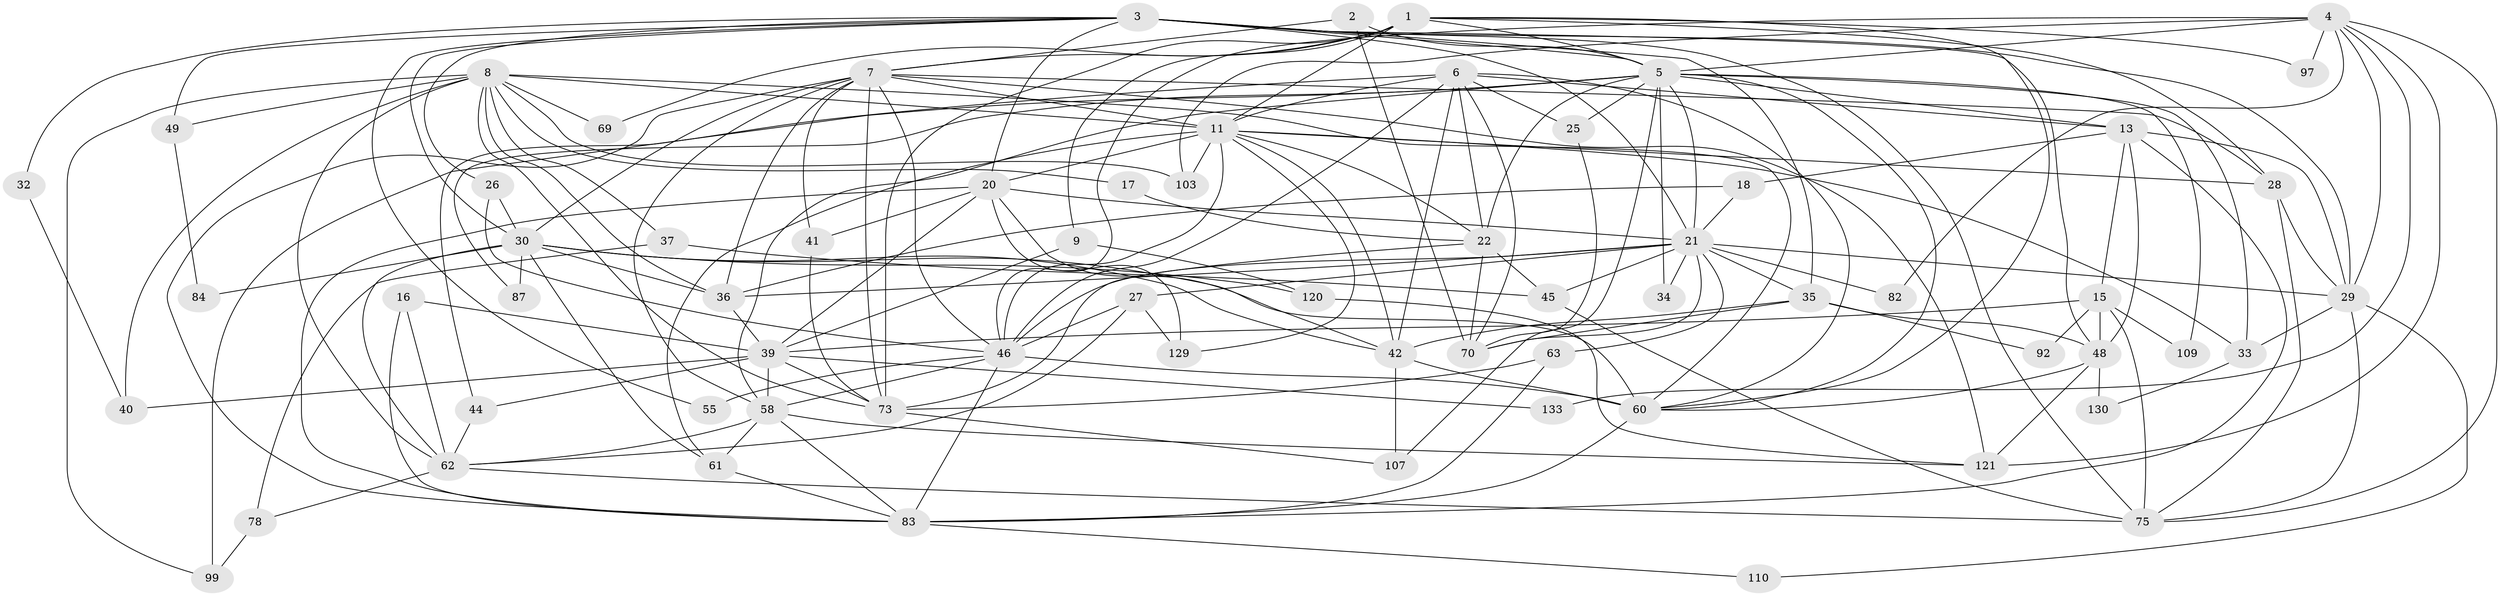 // original degree distribution, {5: 0.13533834586466165, 4: 0.23308270676691728, 2: 0.19548872180451127, 8: 0.03007518796992481, 3: 0.24060150375939848, 6: 0.12030075187969924, 7: 0.045112781954887216}
// Generated by graph-tools (version 1.1) at 2025/14/03/09/25 04:14:59]
// undirected, 66 vertices, 182 edges
graph export_dot {
graph [start="1"]
  node [color=gray90,style=filled];
  1 [super="+67"];
  2;
  3 [super="+14+43"];
  4 [super="+81+12"];
  5 [super="+47+68+104"];
  6 [super="+117+105+126"];
  7 [super="+19+10"];
  8 [super="+50+96+125"];
  9;
  11 [super="+76+65+124+51"];
  13 [super="+108+123"];
  15;
  16;
  17;
  18;
  20 [super="+77"];
  21 [super="+85+24+74+23"];
  22 [super="+57"];
  25 [super="+127"];
  26;
  27 [super="+93"];
  28 [super="+31"];
  29;
  30 [super="+66"];
  32;
  33;
  34;
  35 [super="+38"];
  36 [super="+79"];
  37 [super="+56"];
  39 [super="+53+64"];
  40;
  41;
  42 [super="+59+71"];
  44 [super="+98"];
  45;
  46 [super="+80"];
  48 [super="+88"];
  49;
  55;
  58 [super="+91"];
  60 [super="+132+115"];
  61;
  62 [super="+116"];
  63;
  69;
  70 [super="+94"];
  73 [super="+95"];
  75 [super="+100"];
  78;
  82;
  83 [super="+112+111+128"];
  84;
  87;
  92;
  97;
  99;
  103;
  107;
  109;
  110;
  120;
  121;
  129;
  130;
  133;
  1 -- 5;
  1 -- 7;
  1 -- 11;
  1 -- 28;
  1 -- 73;
  1 -- 97;
  1 -- 69;
  1 -- 9;
  1 -- 60;
  2 -- 70;
  2 -- 5 [weight=2];
  2 -- 7;
  3 -- 48;
  3 -- 26 [weight=2];
  3 -- 32;
  3 -- 75;
  3 -- 49;
  3 -- 55;
  3 -- 29;
  3 -- 30;
  3 -- 21;
  3 -- 20;
  3 -- 5 [weight=2];
  3 -- 35;
  4 -- 75;
  4 -- 133;
  4 -- 97;
  4 -- 103;
  4 -- 46;
  4 -- 82;
  4 -- 121;
  4 -- 29;
  4 -- 5 [weight=2];
  5 -- 13 [weight=2];
  5 -- 58;
  5 -- 34;
  5 -- 109;
  5 -- 21;
  5 -- 22;
  5 -- 33;
  5 -- 99;
  5 -- 107;
  5 -- 87;
  5 -- 25;
  5 -- 60;
  6 -- 60;
  6 -- 46 [weight=2];
  6 -- 70;
  6 -- 25;
  6 -- 22;
  6 -- 11;
  6 -- 42;
  6 -- 44;
  6 -- 13;
  7 -- 121;
  7 -- 41;
  7 -- 58;
  7 -- 11;
  7 -- 30;
  7 -- 83;
  7 -- 46;
  7 -- 28;
  7 -- 36;
  7 -- 73;
  8 -- 62;
  8 -- 36;
  8 -- 37 [weight=2];
  8 -- 40 [weight=2];
  8 -- 49 [weight=2];
  8 -- 11;
  8 -- 17;
  8 -- 99;
  8 -- 69 [weight=2];
  8 -- 73;
  8 -- 103;
  8 -- 60;
  9 -- 120;
  9 -- 39;
  11 -- 20;
  11 -- 129;
  11 -- 22;
  11 -- 103;
  11 -- 28;
  11 -- 42;
  11 -- 33;
  11 -- 61;
  11 -- 46;
  13 -- 15;
  13 -- 18;
  13 -- 48;
  13 -- 29;
  13 -- 83;
  15 -- 75;
  15 -- 39;
  15 -- 48;
  15 -- 92;
  15 -- 109;
  16 -- 39 [weight=2];
  16 -- 83;
  16 -- 62;
  17 -- 22;
  18 -- 36;
  18 -- 21;
  20 -- 129;
  20 -- 41;
  20 -- 42;
  20 -- 83;
  20 -- 39;
  20 -- 21;
  21 -- 70;
  21 -- 45;
  21 -- 27;
  21 -- 63;
  21 -- 36;
  21 -- 34;
  21 -- 35;
  21 -- 82;
  21 -- 29;
  21 -- 46;
  22 -- 70 [weight=2];
  22 -- 73 [weight=2];
  22 -- 45;
  25 -- 70;
  26 -- 30;
  26 -- 46;
  27 -- 46;
  27 -- 129;
  27 -- 62;
  28 -- 75;
  28 -- 29;
  29 -- 33;
  29 -- 110;
  29 -- 75;
  30 -- 36;
  30 -- 84;
  30 -- 120;
  30 -- 60 [weight=2];
  30 -- 87;
  30 -- 62;
  30 -- 61;
  30 -- 42;
  32 -- 40;
  33 -- 130;
  35 -- 48;
  35 -- 92;
  35 -- 70;
  35 -- 42;
  36 -- 39;
  37 -- 45;
  37 -- 78;
  39 -- 40;
  39 -- 58;
  39 -- 44;
  39 -- 133;
  39 -- 73;
  41 -- 73;
  42 -- 107;
  42 -- 60;
  44 -- 62;
  45 -- 75;
  46 -- 55;
  46 -- 58;
  46 -- 60 [weight=2];
  46 -- 83;
  48 -- 130;
  48 -- 60;
  48 -- 121;
  49 -- 84;
  58 -- 83;
  58 -- 121;
  58 -- 61;
  58 -- 62;
  60 -- 83;
  61 -- 83;
  62 -- 75;
  62 -- 78;
  63 -- 83;
  63 -- 73;
  73 -- 107;
  78 -- 99;
  83 -- 110;
  120 -- 121;
}
